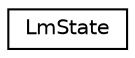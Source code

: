 digraph "Graphical Class Hierarchy"
{
  edge [fontname="Helvetica",fontsize="10",labelfontname="Helvetica",labelfontsize="10"];
  node [fontname="Helvetica",fontsize="10",shape=record];
  rankdir="LR";
  Node0 [label="LmState",height=0.2,width=0.4,color="black", fillcolor="white", style="filled",URL="$classkaldi_1_1LmState.html"];
}
